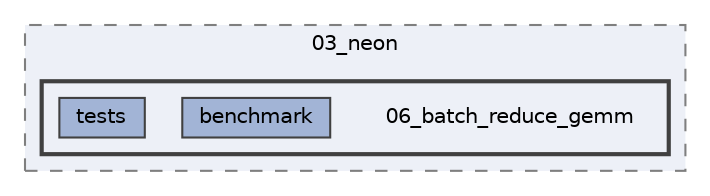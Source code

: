 digraph "/home/runner/work/machine-learning-compilers/machine-learning-compilers/src/submissions/03_neon/06_batch_reduce_gemm"
{
 // LATEX_PDF_SIZE
  bgcolor="transparent";
  edge [fontname=Helvetica,fontsize=10,labelfontname=Helvetica,labelfontsize=10];
  node [fontname=Helvetica,fontsize=10,shape=box,height=0.2,width=0.4];
  compound=true
  subgraph clusterdir_b2c563f7bf427f5a0c17c9a95cb1f2fd {
    graph [ bgcolor="#edf0f7", pencolor="grey50", label="03_neon", fontname=Helvetica,fontsize=10 style="filled,dashed", URL="dir_b2c563f7bf427f5a0c17c9a95cb1f2fd.html",tooltip=""]
  subgraph clusterdir_f78ac28d176dc5803113e6f9814f5964 {
    graph [ bgcolor="#edf0f7", pencolor="grey25", label="", fontname=Helvetica,fontsize=10 style="filled,bold", URL="dir_f78ac28d176dc5803113e6f9814f5964.html",tooltip=""]
    dir_f78ac28d176dc5803113e6f9814f5964 [shape=plaintext, label="06_batch_reduce_gemm"];
  dir_44fd0773b821db12e25fd7ed6f2f1b83 [label="benchmark", fillcolor="#a2b4d6", color="grey25", style="filled", URL="dir_44fd0773b821db12e25fd7ed6f2f1b83.html",tooltip=""];
  dir_b45014a08b95acf9511f02041b27a6de [label="tests", fillcolor="#a2b4d6", color="grey25", style="filled", URL="dir_b45014a08b95acf9511f02041b27a6de.html",tooltip=""];
  }
  }
}

